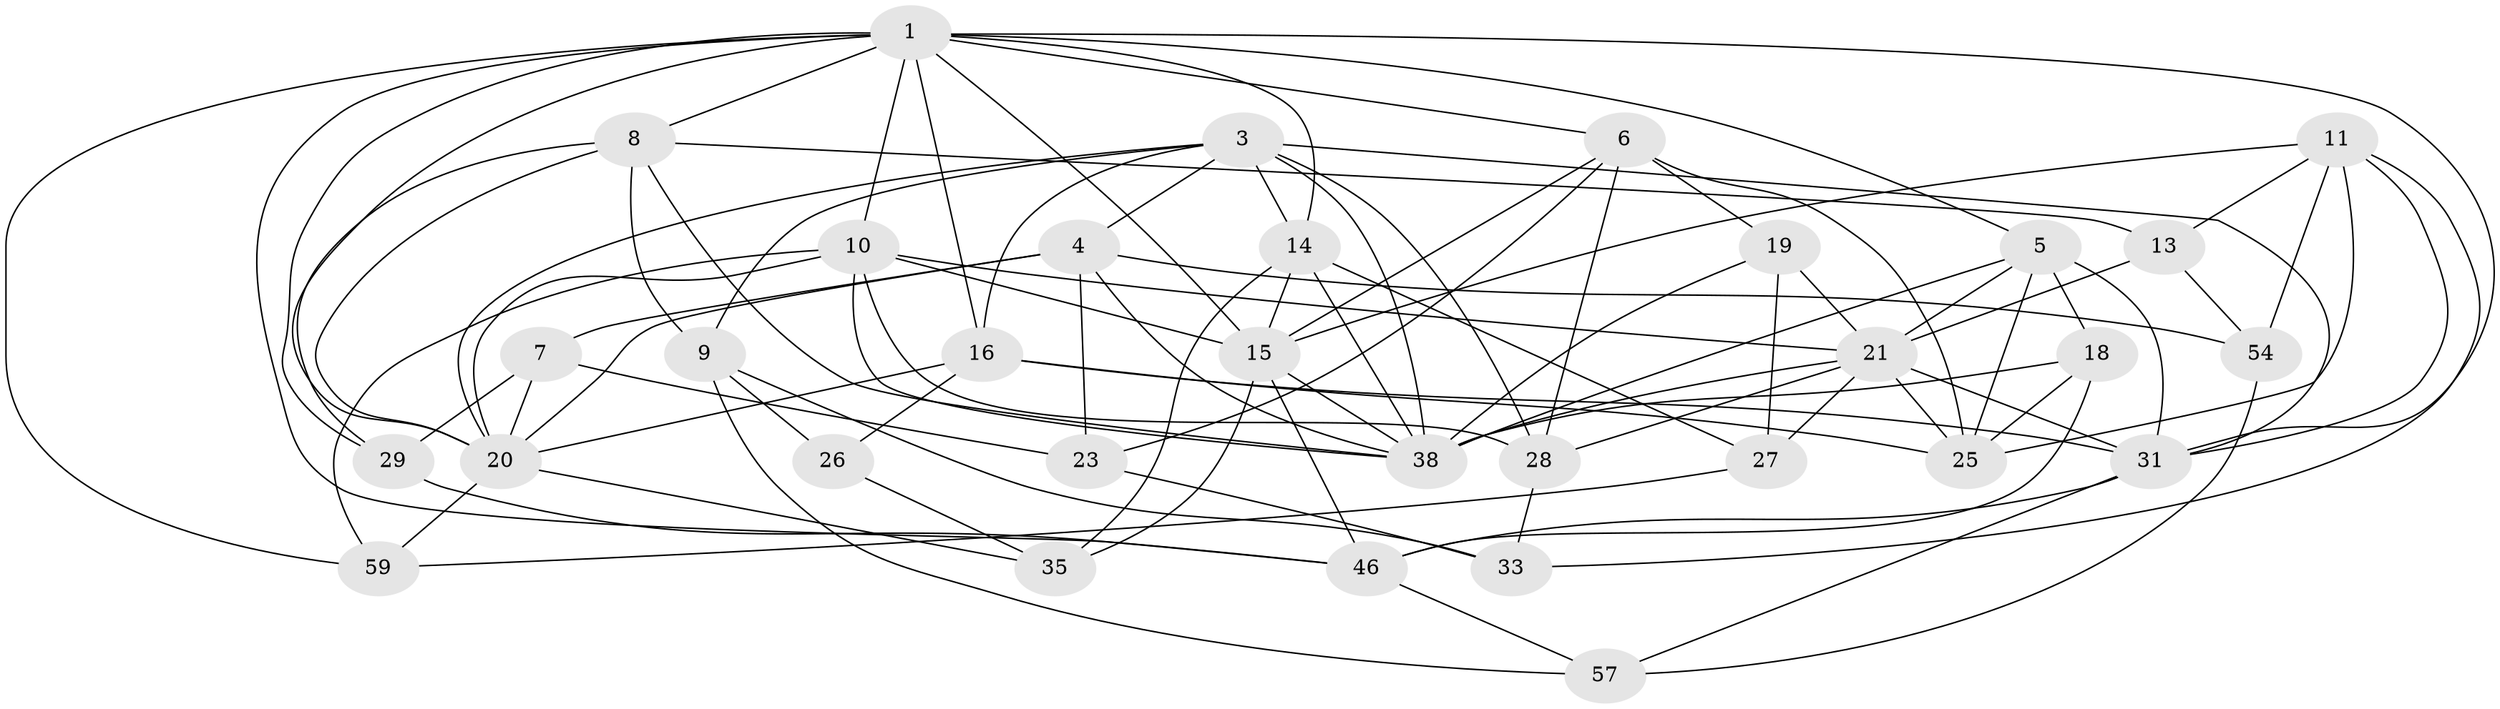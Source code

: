 // original degree distribution, {4: 1.0}
// Generated by graph-tools (version 1.1) at 2025/16/03/09/25 04:16:24]
// undirected, 32 vertices, 93 edges
graph export_dot {
graph [start="1"]
  node [color=gray90,style=filled];
  1 [super="+2"];
  3 [super="+22"];
  4 [super="+55"];
  5 [super="+45"];
  6 [super="+61"];
  7;
  8 [super="+62"];
  9 [super="+63"];
  10 [super="+34+32"];
  11 [super="+30"];
  13;
  14 [super="+42"];
  15 [super="+40"];
  16 [super="+49"];
  18;
  19;
  20 [super="+36+64+24"];
  21 [super="+43+39"];
  23;
  25 [super="+47"];
  26;
  27;
  28 [super="+37"];
  29;
  31 [super="+44+41"];
  33;
  35;
  38 [super="+50+51+56"];
  46 [super="+52"];
  54;
  57;
  59;
  1 -- 29;
  1 -- 16;
  1 -- 59;
  1 -- 5;
  1 -- 6;
  1 -- 8;
  1 -- 10;
  1 -- 14;
  1 -- 15;
  1 -- 20;
  1 -- 31;
  1 -- 46;
  3 -- 31;
  3 -- 38;
  3 -- 20;
  3 -- 16;
  3 -- 28;
  3 -- 14;
  3 -- 9;
  3 -- 4;
  4 -- 54;
  4 -- 23;
  4 -- 7;
  4 -- 20;
  4 -- 38;
  5 -- 25;
  5 -- 18;
  5 -- 21;
  5 -- 38;
  5 -- 31;
  6 -- 25;
  6 -- 28;
  6 -- 19;
  6 -- 15;
  6 -- 23;
  7 -- 29;
  7 -- 23;
  7 -- 20;
  8 -- 13;
  8 -- 9;
  8 -- 29;
  8 -- 38;
  8 -- 20;
  9 -- 33;
  9 -- 26 [weight=2];
  9 -- 57;
  10 -- 28;
  10 -- 20 [weight=2];
  10 -- 15;
  10 -- 21;
  10 -- 59;
  10 -- 38;
  11 -- 54;
  11 -- 25;
  11 -- 33;
  11 -- 13;
  11 -- 31;
  11 -- 15;
  13 -- 54;
  13 -- 21;
  14 -- 35;
  14 -- 27;
  14 -- 38;
  14 -- 15;
  15 -- 46;
  15 -- 35;
  15 -- 38;
  16 -- 20;
  16 -- 25;
  16 -- 26;
  16 -- 31;
  18 -- 46;
  18 -- 38;
  18 -- 25;
  19 -- 27;
  19 -- 38;
  19 -- 21;
  20 -- 59;
  20 -- 35;
  21 -- 27;
  21 -- 28 [weight=2];
  21 -- 38;
  21 -- 25;
  21 -- 31;
  23 -- 33;
  26 -- 35;
  27 -- 59;
  28 -- 33;
  29 -- 46;
  31 -- 46;
  31 -- 57;
  46 -- 57;
  54 -- 57;
}
